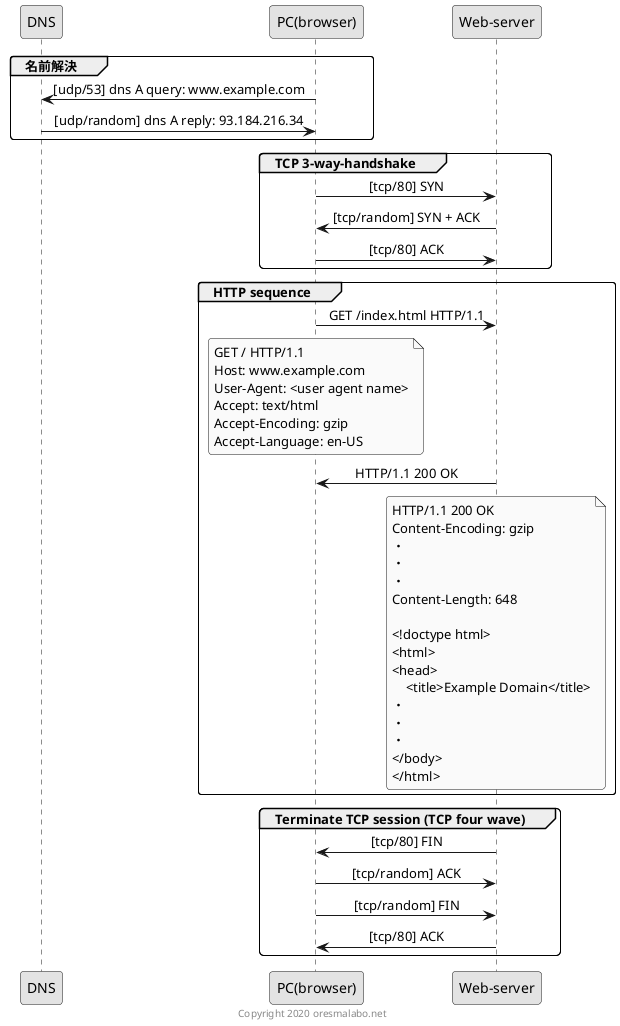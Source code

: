 @startuml
skinparam defaultFontName メイリオ
skinparam monochrome true
skinparam shadowing false
skinparam RoundCorner 7
skinparam SequenceGroupBorderThickness 1
skinparam sequenceMessageAlign center
skinparam sequenceReferenceAlign left

participant DNS as dns
participant "PC(browser)" as pc
participant "Web-server" as server

group 名前解決
  pc -> dns : [udp/53] dns A query: www.example.com
  dns -> pc : [udp/random] dns A reply: 93.184.216.34
end

group TCP 3-way-handshake
  pc -> server: [tcp/80] SYN
  server -> pc: [tcp/random] SYN + ACK
  pc -> server: [tcp/80] ACK
end

group HTTP sequence
  pc -> server: GET /index.html HTTP/1.1
  note over pc
    GET / HTTP/1.1
    Host: www.example.com
    User-Agent: <user agent name>
    Accept: text/html
    Accept-Encoding: gzip
    Accept-Language: en-US
  end note
  server -> pc: HTTP/1.1 200 OK
  note over server
    HTTP/1.1 200 OK
    Content-Encoding: gzip
    ・
    ・
    ・
    Content-Length: 648
    
    <!doctype html>
    <html>
    <head>
        <title>Example Domain</title>
    ・
    ・
    ・
    </body>
    </html>
  end note
end

group Terminate TCP session (TCP four wave)
  server -> pc: [tcp/80] FIN
  note over server
  end note
  pc -> server: [tcp/random] ACK
  pc -> server: [tcp/random] FIN
  server -> pc: [tcp/80] ACK
end

footer Copyright 2020 oresmalabo.net
@enduml